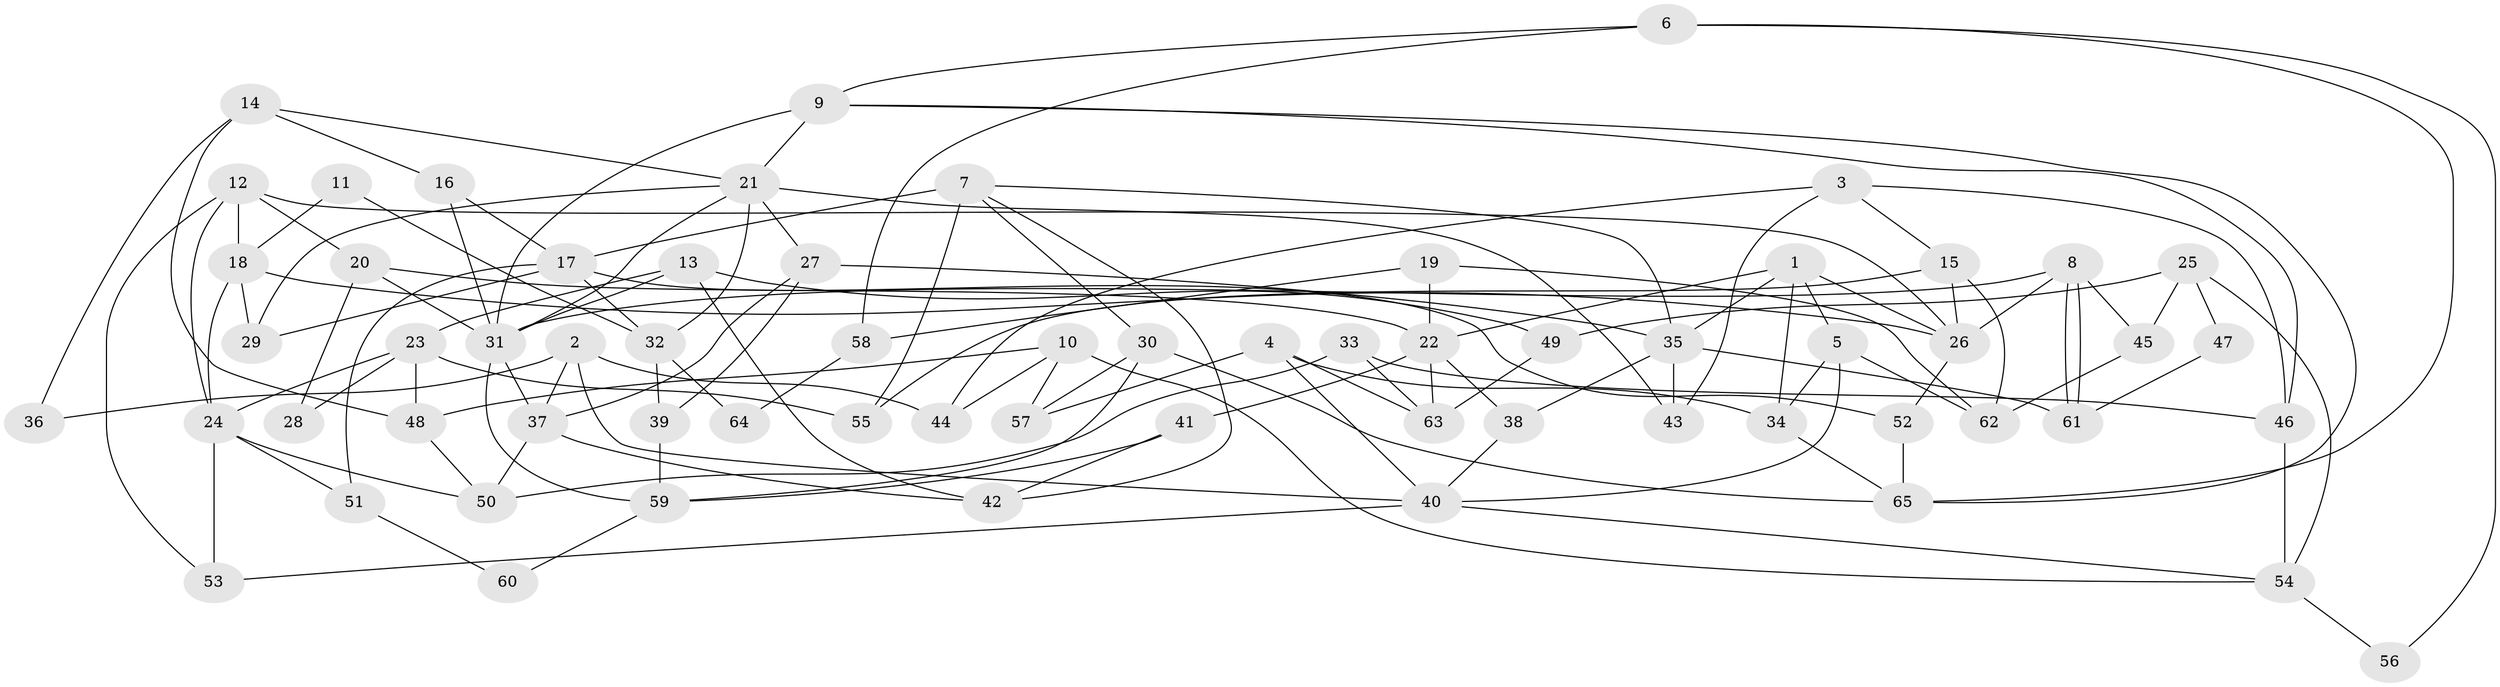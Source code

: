 // Generated by graph-tools (version 1.1) at 2025/35/03/09/25 02:35:58]
// undirected, 65 vertices, 130 edges
graph export_dot {
graph [start="1"]
  node [color=gray90,style=filled];
  1;
  2;
  3;
  4;
  5;
  6;
  7;
  8;
  9;
  10;
  11;
  12;
  13;
  14;
  15;
  16;
  17;
  18;
  19;
  20;
  21;
  22;
  23;
  24;
  25;
  26;
  27;
  28;
  29;
  30;
  31;
  32;
  33;
  34;
  35;
  36;
  37;
  38;
  39;
  40;
  41;
  42;
  43;
  44;
  45;
  46;
  47;
  48;
  49;
  50;
  51;
  52;
  53;
  54;
  55;
  56;
  57;
  58;
  59;
  60;
  61;
  62;
  63;
  64;
  65;
  1 -- 22;
  1 -- 5;
  1 -- 26;
  1 -- 34;
  1 -- 35;
  2 -- 40;
  2 -- 37;
  2 -- 36;
  2 -- 44;
  3 -- 46;
  3 -- 44;
  3 -- 15;
  3 -- 43;
  4 -- 34;
  4 -- 40;
  4 -- 57;
  4 -- 63;
  5 -- 34;
  5 -- 62;
  5 -- 40;
  6 -- 65;
  6 -- 9;
  6 -- 56;
  6 -- 58;
  7 -- 42;
  7 -- 35;
  7 -- 17;
  7 -- 30;
  7 -- 55;
  8 -- 61;
  8 -- 61;
  8 -- 26;
  8 -- 31;
  8 -- 45;
  9 -- 31;
  9 -- 21;
  9 -- 46;
  9 -- 65;
  10 -- 57;
  10 -- 48;
  10 -- 44;
  10 -- 54;
  11 -- 32;
  11 -- 18;
  12 -- 26;
  12 -- 53;
  12 -- 18;
  12 -- 20;
  12 -- 24;
  13 -- 31;
  13 -- 23;
  13 -- 42;
  13 -- 49;
  14 -- 16;
  14 -- 48;
  14 -- 21;
  14 -- 36;
  15 -- 26;
  15 -- 55;
  15 -- 62;
  16 -- 31;
  16 -- 17;
  17 -- 52;
  17 -- 29;
  17 -- 32;
  17 -- 51;
  18 -- 29;
  18 -- 24;
  18 -- 26;
  19 -- 22;
  19 -- 62;
  19 -- 58;
  20 -- 31;
  20 -- 22;
  20 -- 28;
  21 -- 32;
  21 -- 27;
  21 -- 29;
  21 -- 31;
  21 -- 43;
  22 -- 63;
  22 -- 38;
  22 -- 41;
  23 -- 24;
  23 -- 55;
  23 -- 28;
  23 -- 48;
  24 -- 50;
  24 -- 51;
  24 -- 53;
  25 -- 49;
  25 -- 54;
  25 -- 45;
  25 -- 47;
  26 -- 52;
  27 -- 35;
  27 -- 37;
  27 -- 39;
  30 -- 59;
  30 -- 57;
  30 -- 65;
  31 -- 37;
  31 -- 59;
  32 -- 39;
  32 -- 64;
  33 -- 50;
  33 -- 46;
  33 -- 63;
  34 -- 65;
  35 -- 43;
  35 -- 38;
  35 -- 61;
  37 -- 42;
  37 -- 50;
  38 -- 40;
  39 -- 59;
  40 -- 53;
  40 -- 54;
  41 -- 42;
  41 -- 59;
  45 -- 62;
  46 -- 54;
  47 -- 61;
  48 -- 50;
  49 -- 63;
  51 -- 60;
  52 -- 65;
  54 -- 56;
  58 -- 64;
  59 -- 60;
}
